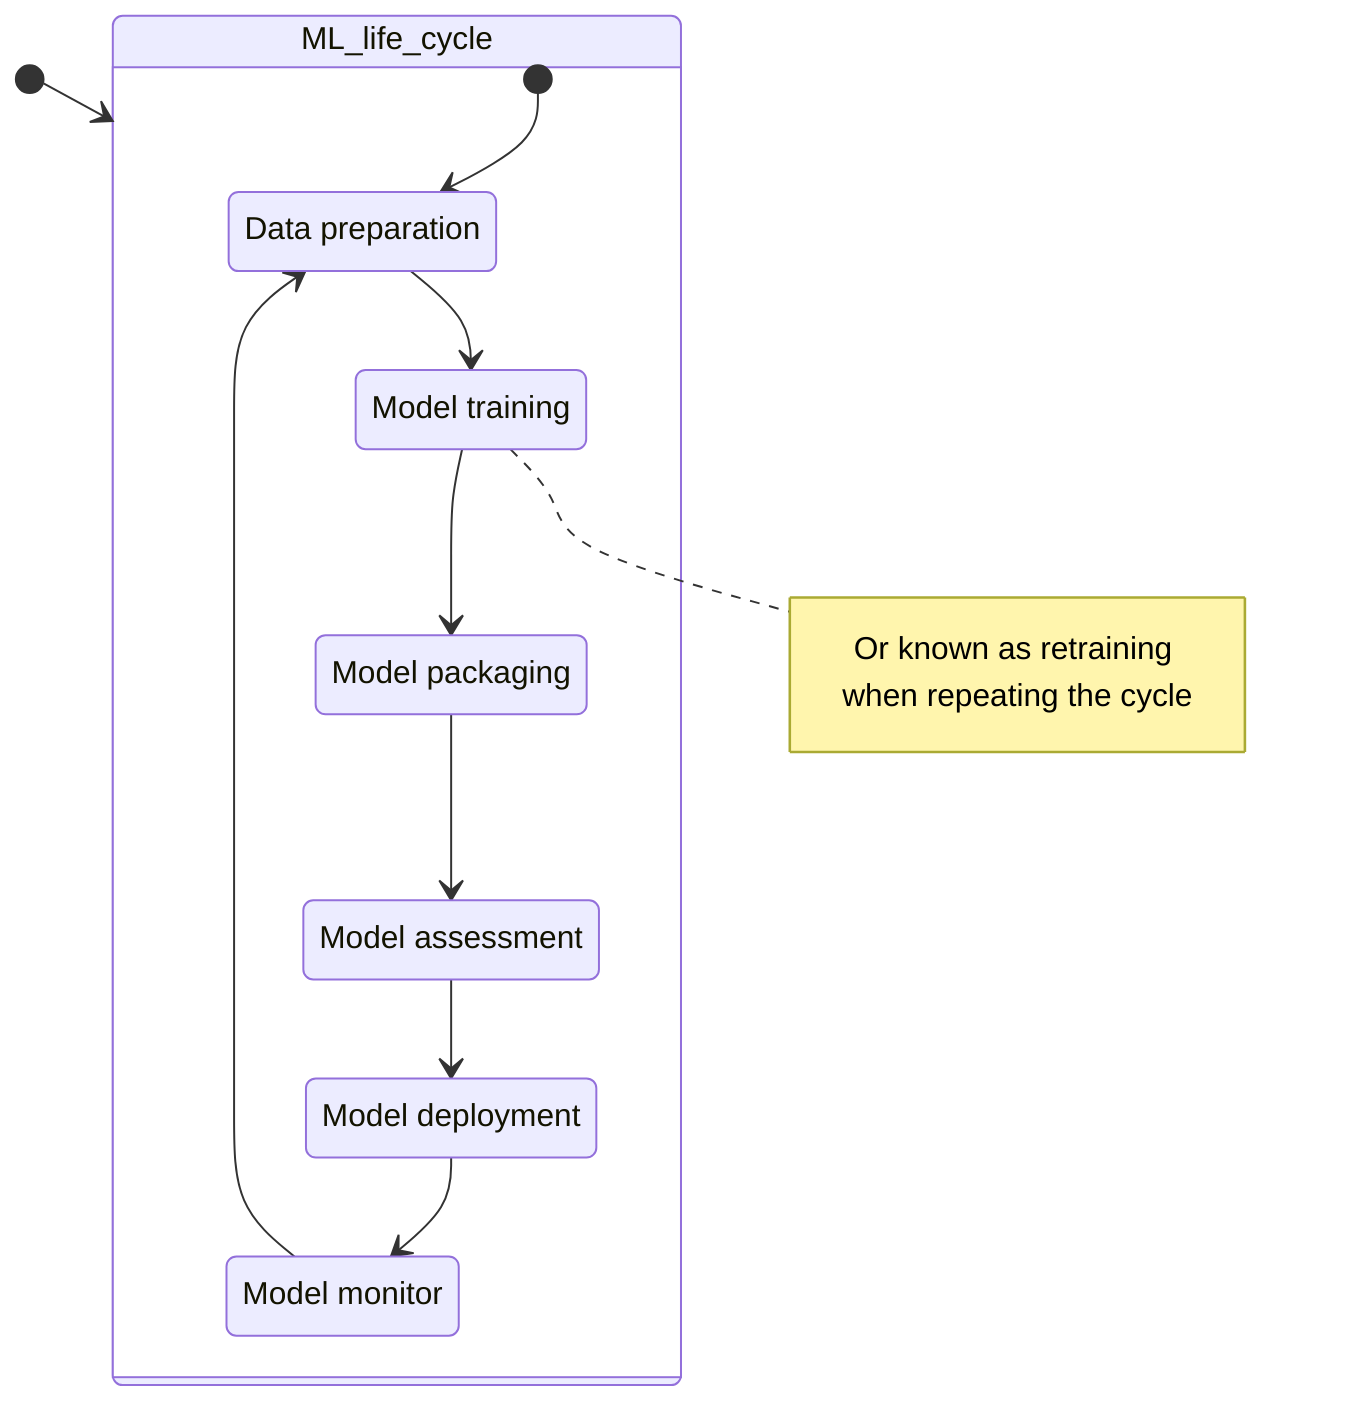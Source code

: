 stateDiagram-v2
[*] --> ML_life_cycle

    state ML_life_cycle {
    State2: Data preparation
State3: Model training
note right of State3
        Or known as retraining when repeating the cycle
    end note
State4: Model packaging
State5: Model assessment
State6: Model deployment
State7: Model monitor
        [*] --> State2
State2 --> State3
State3 --> State4
State4 --> State5
State5 --> State6
State6 --> State7
State7 --> State2
    }